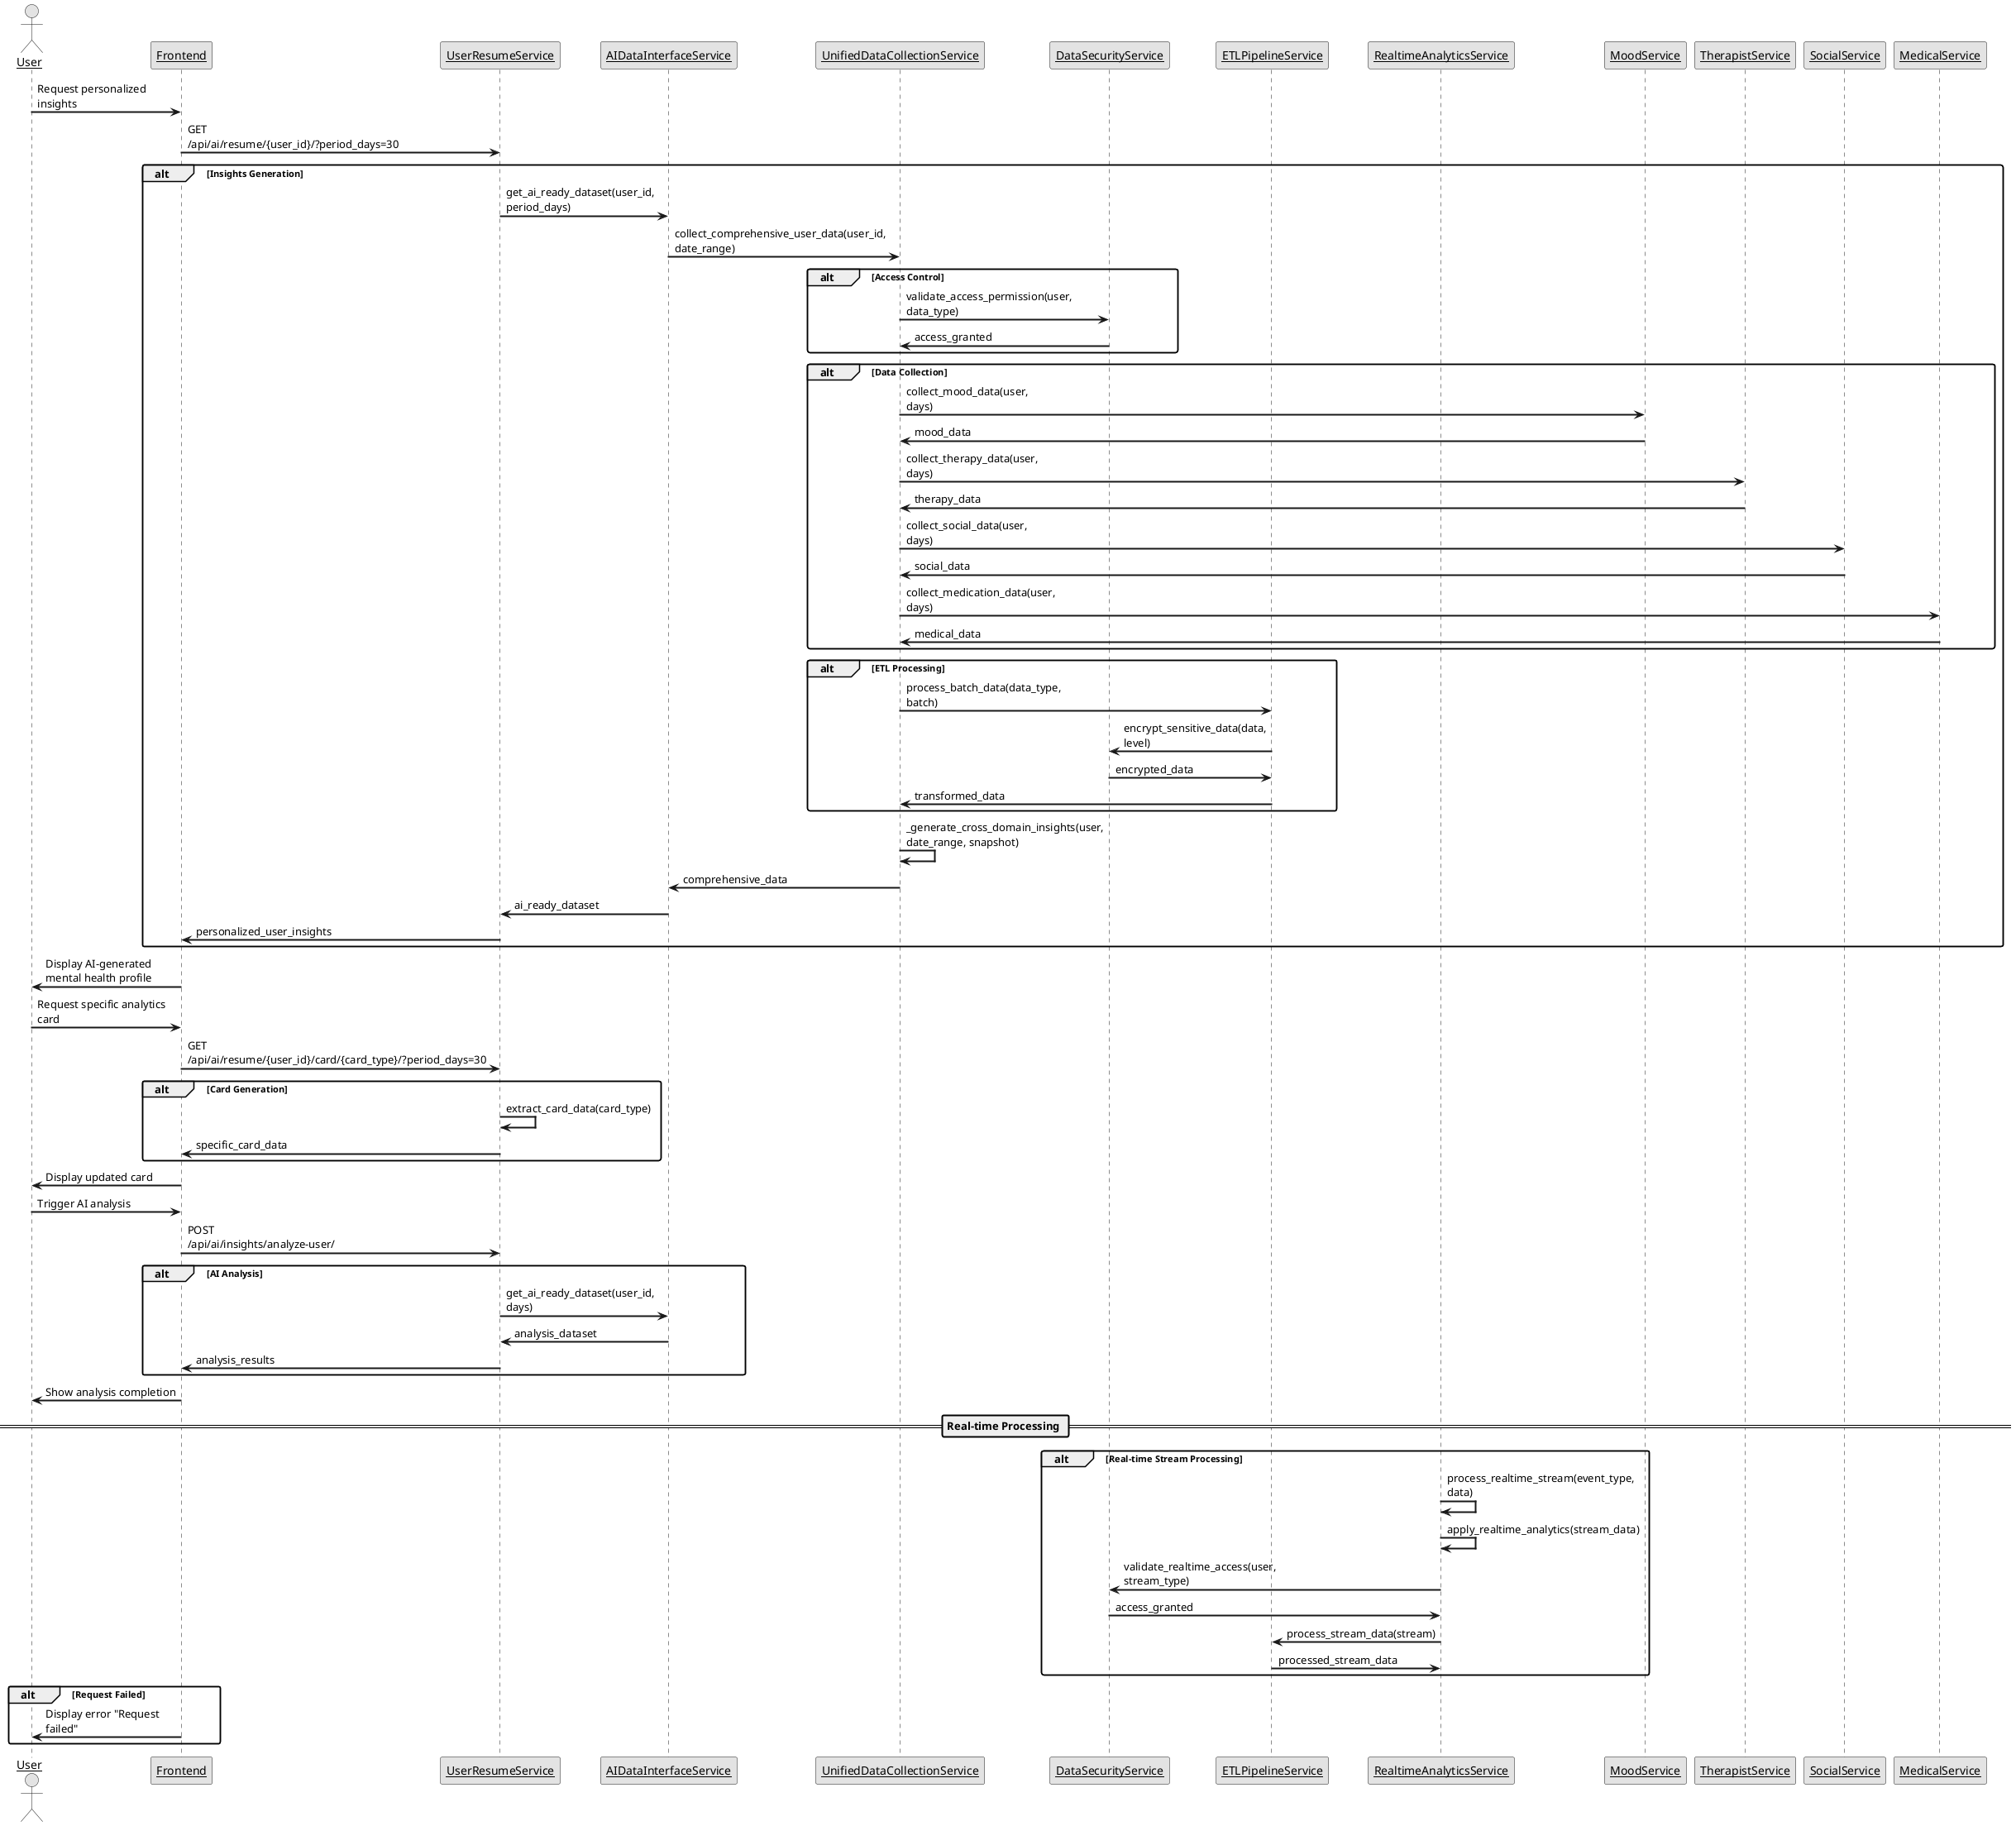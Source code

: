 @startuml Analytics_Sequence_Diagram

skinparam sequenceArrowThickness 2
skinparam roundcorner 5
skinparam maxmessagesize 160
skinparam sequenceParticipant underline
skinparam handwritten false
skinparam monochrome true

actor "User" as user
participant "Frontend" as frontend
participant "UserResumeService" as userResumeService
participant "AIDataInterfaceService" as aiDataInterface
participant "UnifiedDataCollectionService" as unifiedCollection
participant "DataSecurityService" as dataSecurity
participant "ETLPipelineService" as etlService
participant "RealtimeAnalyticsService" as realtimeAnalytics
participant "MoodService" as moodService
participant "TherapistService" as therapistService
participant "SocialService" as socialService
participant "MedicalService" as medicalService

user -> frontend : Request personalized insights
frontend -> userResumeService : GET /api/ai/resume/{user_id}/?period_days=30

alt Insights Generation
    userResumeService -> aiDataInterface : get_ai_ready_dataset(user_id, period_days)
    aiDataInterface -> unifiedCollection : collect_comprehensive_user_data(user_id, date_range)
    
    alt Access Control
        unifiedCollection -> dataSecurity : validate_access_permission(user, data_type)
        dataSecurity -> unifiedCollection : access_granted
    end
    
    alt Data Collection
        unifiedCollection -> moodService : collect_mood_data(user, days)
        moodService -> unifiedCollection : mood_data
        
        unifiedCollection -> therapistService : collect_therapy_data(user, days)
        therapistService -> unifiedCollection : therapy_data
        
        unifiedCollection -> socialService : collect_social_data(user, days)
        socialService -> unifiedCollection : social_data
        
        unifiedCollection -> medicalService : collect_medication_data(user, days)
        medicalService -> unifiedCollection : medical_data
    end
    
    alt ETL Processing
        unifiedCollection -> etlService : process_batch_data(data_type, batch)
        etlService -> dataSecurity : encrypt_sensitive_data(data, level)
        dataSecurity -> etlService : encrypted_data
        etlService -> unifiedCollection : transformed_data
    end
    
    unifiedCollection -> unifiedCollection : _generate_cross_domain_insights(user, date_range, snapshot)
    unifiedCollection -> aiDataInterface : comprehensive_data
    aiDataInterface -> userResumeService : ai_ready_dataset
    userResumeService -> frontend : personalized_user_insights
end

frontend -> user : Display AI-generated mental health profile

user -> frontend : Request specific analytics card
frontend -> userResumeService : GET /api/ai/resume/{user_id}/card/{card_type}/?period_days=30

alt Card Generation
    userResumeService -> userResumeService : extract_card_data(card_type)
    userResumeService -> frontend : specific_card_data
end

frontend -> user : Display updated card

user -> frontend : Trigger AI analysis
frontend -> userResumeService : POST /api/ai/insights/analyze-user/

alt AI Analysis
    userResumeService -> aiDataInterface : get_ai_ready_dataset(user_id, days)
    aiDataInterface -> userResumeService : analysis_dataset
    userResumeService -> frontend : analysis_results
end

frontend -> user : Show analysis completion

== Real-time Processing ==

alt Real-time Stream Processing
    realtimeAnalytics -> realtimeAnalytics : process_realtime_stream(event_type, data)
    realtimeAnalytics -> realtimeAnalytics : apply_realtime_analytics(stream_data)
    
    realtimeAnalytics -> dataSecurity : validate_realtime_access(user, stream_type)
    dataSecurity -> realtimeAnalytics : access_granted
    
    realtimeAnalytics -> etlService : process_stream_data(stream)
    etlService -> realtimeAnalytics : processed_stream_data
end

alt Request Failed
    frontend -> user : Display error "Request failed"
end
@enduml
